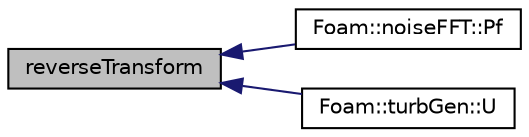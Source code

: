 digraph "reverseTransform"
{
  bgcolor="transparent";
  edge [fontname="Helvetica",fontsize="10",labelfontname="Helvetica",labelfontsize="10"];
  node [fontname="Helvetica",fontsize="10",shape=record];
  rankdir="LR";
  Node1 [label="reverseTransform",height=0.2,width=0.4,color="black", fillcolor="grey75", style="filled", fontcolor="black"];
  Node1 -> Node2 [dir="back",color="midnightblue",fontsize="10",style="solid",fontname="Helvetica"];
  Node2 [label="Foam::noiseFFT::Pf",height=0.2,width=0.4,color="black",URL="$a01610.html#ae6564d3e0eb705d41ca7c01f4249b6c6",tooltip="Return the fft of the given pressure data. "];
  Node1 -> Node3 [dir="back",color="midnightblue",fontsize="10",style="solid",fontname="Helvetica"];
  Node3 [label="Foam::turbGen::U",height=0.2,width=0.4,color="black",URL="$a02692.html#ac16b5b99bbcb4a4593ac66c206ec681c",tooltip="Generate and return a velocity field. "];
}
